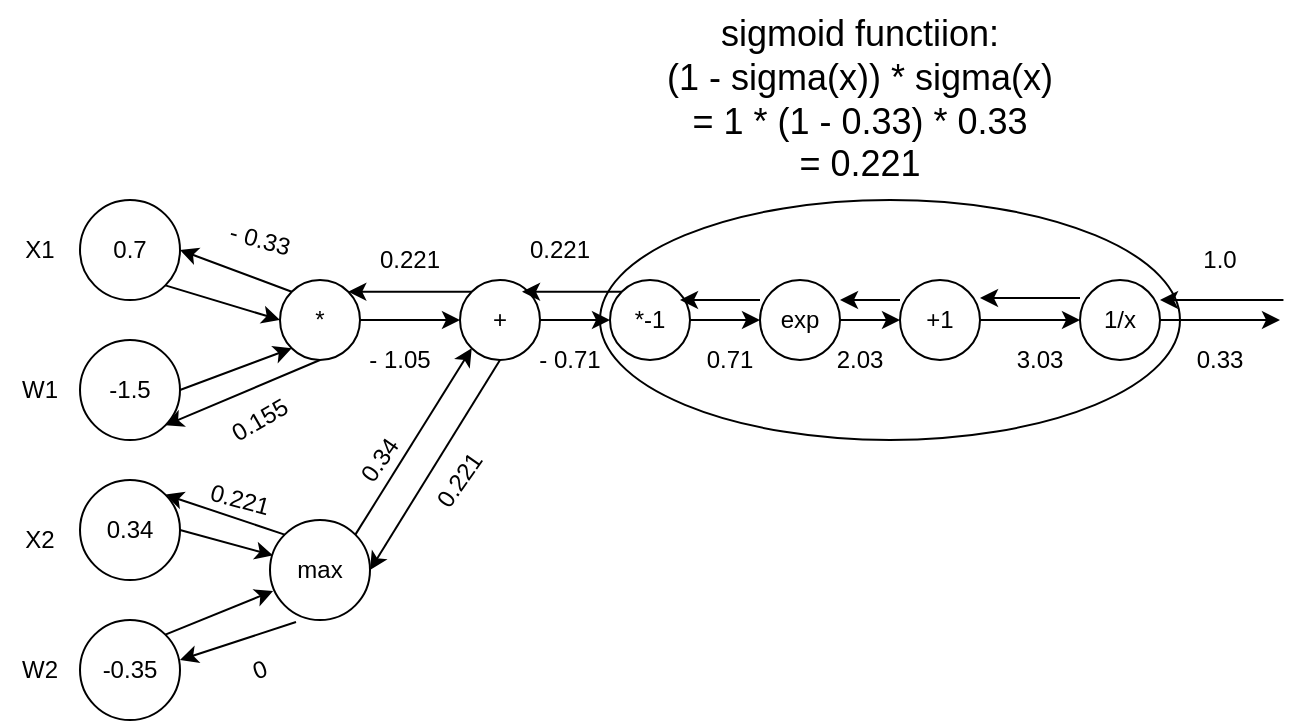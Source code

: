 <mxfile version="15.0.6" type="device"><diagram id="lM2Fq1meLDf0nCsiq1pL" name="Page-1"><mxGraphModel dx="1875" dy="866" grid="1" gridSize="10" guides="1" tooltips="1" connect="1" arrows="1" fold="1" page="1" pageScale="1" pageWidth="850" pageHeight="1100" math="0" shadow="0"><root><mxCell id="0"/><mxCell id="1" parent="0"/><mxCell id="ZavKgx79PJ--uQvJizyS-62" value="" style="ellipse;whiteSpace=wrap;html=1;" vertex="1" parent="1"><mxGeometry x="380" y="140" width="290" height="120" as="geometry"/></mxCell><mxCell id="ZavKgx79PJ--uQvJizyS-1" value="-1.5" style="ellipse;whiteSpace=wrap;html=1;aspect=fixed;" vertex="1" parent="1"><mxGeometry x="120" y="210" width="50" height="50" as="geometry"/></mxCell><mxCell id="ZavKgx79PJ--uQvJizyS-2" value="0.7" style="ellipse;whiteSpace=wrap;html=1;aspect=fixed;" vertex="1" parent="1"><mxGeometry x="120" y="140" width="50" height="50" as="geometry"/></mxCell><mxCell id="ZavKgx79PJ--uQvJizyS-3" value="0.34" style="ellipse;whiteSpace=wrap;html=1;aspect=fixed;" vertex="1" parent="1"><mxGeometry x="120" y="280" width="50" height="50" as="geometry"/></mxCell><mxCell id="ZavKgx79PJ--uQvJizyS-4" value="-0.35" style="ellipse;whiteSpace=wrap;html=1;aspect=fixed;" vertex="1" parent="1"><mxGeometry x="120" y="350" width="50" height="50" as="geometry"/></mxCell><mxCell id="ZavKgx79PJ--uQvJizyS-12" value="" style="edgeStyle=orthogonalEdgeStyle;rounded=0;orthogonalLoop=1;jettySize=auto;html=1;" edge="1" parent="1" source="ZavKgx79PJ--uQvJizyS-7" target="ZavKgx79PJ--uQvJizyS-11"><mxGeometry relative="1" as="geometry"/></mxCell><mxCell id="ZavKgx79PJ--uQvJizyS-7" value="*" style="ellipse;whiteSpace=wrap;html=1;aspect=fixed;" vertex="1" parent="1"><mxGeometry x="220" y="180" width="40" height="40" as="geometry"/></mxCell><mxCell id="ZavKgx79PJ--uQvJizyS-9" value="" style="endArrow=classic;html=1;exitX=1;exitY=0.5;exitDx=0;exitDy=0;entryX=0;entryY=1;entryDx=0;entryDy=0;" edge="1" parent="1" source="ZavKgx79PJ--uQvJizyS-1" target="ZavKgx79PJ--uQvJizyS-7"><mxGeometry width="50" height="50" relative="1" as="geometry"><mxPoint x="400" y="470" as="sourcePoint"/><mxPoint x="450" y="420" as="targetPoint"/></mxGeometry></mxCell><mxCell id="ZavKgx79PJ--uQvJizyS-10" value="" style="endArrow=classic;html=1;exitX=1;exitY=1;exitDx=0;exitDy=0;entryX=0;entryY=0.5;entryDx=0;entryDy=0;" edge="1" parent="1" source="ZavKgx79PJ--uQvJizyS-2" target="ZavKgx79PJ--uQvJizyS-7"><mxGeometry width="50" height="50" relative="1" as="geometry"><mxPoint x="210" y="260" as="sourcePoint"/><mxPoint x="320" y="230" as="targetPoint"/></mxGeometry></mxCell><mxCell id="ZavKgx79PJ--uQvJizyS-14" value="" style="edgeStyle=orthogonalEdgeStyle;rounded=0;orthogonalLoop=1;jettySize=auto;html=1;" edge="1" parent="1" source="ZavKgx79PJ--uQvJizyS-11" target="ZavKgx79PJ--uQvJizyS-13"><mxGeometry relative="1" as="geometry"/></mxCell><mxCell id="ZavKgx79PJ--uQvJizyS-11" value="+" style="ellipse;whiteSpace=wrap;html=1;aspect=fixed;" vertex="1" parent="1"><mxGeometry x="310" y="180" width="40" height="40" as="geometry"/></mxCell><mxCell id="ZavKgx79PJ--uQvJizyS-16" value="" style="edgeStyle=orthogonalEdgeStyle;rounded=0;orthogonalLoop=1;jettySize=auto;html=1;" edge="1" parent="1" source="ZavKgx79PJ--uQvJizyS-13" target="ZavKgx79PJ--uQvJizyS-15"><mxGeometry relative="1" as="geometry"/></mxCell><mxCell id="ZavKgx79PJ--uQvJizyS-13" value="*-1" style="ellipse;whiteSpace=wrap;html=1;aspect=fixed;" vertex="1" parent="1"><mxGeometry x="385" y="180" width="40" height="40" as="geometry"/></mxCell><mxCell id="ZavKgx79PJ--uQvJizyS-18" value="" style="edgeStyle=orthogonalEdgeStyle;rounded=0;orthogonalLoop=1;jettySize=auto;html=1;" edge="1" parent="1" source="ZavKgx79PJ--uQvJizyS-15" target="ZavKgx79PJ--uQvJizyS-17"><mxGeometry relative="1" as="geometry"/></mxCell><mxCell id="ZavKgx79PJ--uQvJizyS-15" value="exp" style="ellipse;whiteSpace=wrap;html=1;aspect=fixed;" vertex="1" parent="1"><mxGeometry x="460" y="180" width="40" height="40" as="geometry"/></mxCell><mxCell id="ZavKgx79PJ--uQvJizyS-20" value="" style="edgeStyle=orthogonalEdgeStyle;rounded=0;orthogonalLoop=1;jettySize=auto;html=1;" edge="1" parent="1" source="ZavKgx79PJ--uQvJizyS-17" target="ZavKgx79PJ--uQvJizyS-19"><mxGeometry relative="1" as="geometry"/></mxCell><mxCell id="ZavKgx79PJ--uQvJizyS-17" value="+1" style="ellipse;whiteSpace=wrap;html=1;aspect=fixed;" vertex="1" parent="1"><mxGeometry x="530" y="180" width="40" height="40" as="geometry"/></mxCell><mxCell id="ZavKgx79PJ--uQvJizyS-19" value="1/x" style="ellipse;whiteSpace=wrap;html=1;aspect=fixed;" vertex="1" parent="1"><mxGeometry x="620" y="180" width="40" height="40" as="geometry"/></mxCell><mxCell id="ZavKgx79PJ--uQvJizyS-21" value="" style="endArrow=classic;html=1;exitX=1;exitY=0.5;exitDx=0;exitDy=0;" edge="1" parent="1" source="ZavKgx79PJ--uQvJizyS-19"><mxGeometry width="50" height="50" relative="1" as="geometry"><mxPoint x="400" y="470" as="sourcePoint"/><mxPoint x="720" y="200" as="targetPoint"/></mxGeometry></mxCell><mxCell id="ZavKgx79PJ--uQvJizyS-25" value="" style="endArrow=classic;html=1;entryX=1;entryY=0.5;entryDx=0;entryDy=0;exitX=0;exitY=0;exitDx=0;exitDy=0;" edge="1" parent="1" source="ZavKgx79PJ--uQvJizyS-7" target="ZavKgx79PJ--uQvJizyS-2"><mxGeometry width="50" height="50" relative="1" as="geometry"><mxPoint x="260" y="140" as="sourcePoint"/><mxPoint x="172.678" y="192.678" as="targetPoint"/><Array as="points"/></mxGeometry></mxCell><mxCell id="ZavKgx79PJ--uQvJizyS-26" value="" style="endArrow=classic;html=1;exitX=0.5;exitY=1;exitDx=0;exitDy=0;entryX=1;entryY=1;entryDx=0;entryDy=0;" edge="1" parent="1" source="ZavKgx79PJ--uQvJizyS-7" target="ZavKgx79PJ--uQvJizyS-1"><mxGeometry width="50" height="50" relative="1" as="geometry"><mxPoint x="200" y="270.86" as="sourcePoint"/><mxPoint x="255.858" y="250.002" as="targetPoint"/></mxGeometry></mxCell><mxCell id="ZavKgx79PJ--uQvJizyS-27" value="" style="endArrow=classic;html=1;entryX=1;entryY=0;entryDx=0;entryDy=0;exitX=0;exitY=0;exitDx=0;exitDy=0;" edge="1" parent="1" source="ZavKgx79PJ--uQvJizyS-11" target="ZavKgx79PJ--uQvJizyS-7"><mxGeometry width="50" height="50" relative="1" as="geometry"><mxPoint x="310" y="170" as="sourcePoint"/><mxPoint x="245.858" y="234.142" as="targetPoint"/></mxGeometry></mxCell><mxCell id="ZavKgx79PJ--uQvJizyS-28" value="" style="endArrow=classic;html=1;exitX=0;exitY=0;exitDx=0;exitDy=0;entryX=0.775;entryY=0.146;entryDx=0;entryDy=0;entryPerimeter=0;" edge="1" parent="1" source="ZavKgx79PJ--uQvJizyS-13" target="ZavKgx79PJ--uQvJizyS-11"><mxGeometry width="50" height="50" relative="1" as="geometry"><mxPoint x="380" y="190" as="sourcePoint"/><mxPoint x="350" y="190" as="targetPoint"/></mxGeometry></mxCell><mxCell id="ZavKgx79PJ--uQvJizyS-29" value="" style="endArrow=classic;html=1;entryX=1;entryY=0;entryDx=0;entryDy=0;" edge="1" parent="1"><mxGeometry width="50" height="50" relative="1" as="geometry"><mxPoint x="460" y="190" as="sourcePoint"/><mxPoint x="420.002" y="189.998" as="targetPoint"/></mxGeometry></mxCell><mxCell id="ZavKgx79PJ--uQvJizyS-30" value="" style="endArrow=classic;html=1;entryX=1;entryY=0;entryDx=0;entryDy=0;" edge="1" parent="1"><mxGeometry width="50" height="50" relative="1" as="geometry"><mxPoint x="530" y="190" as="sourcePoint"/><mxPoint x="500.002" y="189.998" as="targetPoint"/></mxGeometry></mxCell><mxCell id="ZavKgx79PJ--uQvJizyS-31" value="" style="endArrow=classic;html=1;entryX=1;entryY=0;entryDx=0;entryDy=0;" edge="1" parent="1"><mxGeometry width="50" height="50" relative="1" as="geometry"><mxPoint x="620" y="189" as="sourcePoint"/><mxPoint x="570.002" y="188.998" as="targetPoint"/></mxGeometry></mxCell><mxCell id="ZavKgx79PJ--uQvJizyS-32" value="" style="endArrow=classic;html=1;entryX=1;entryY=0;entryDx=0;entryDy=0;exitX=0;exitY=0;exitDx=0;exitDy=0;" edge="1" parent="1"><mxGeometry width="50" height="50" relative="1" as="geometry"><mxPoint x="721.718" y="189.998" as="sourcePoint"/><mxPoint x="660.002" y="189.998" as="targetPoint"/></mxGeometry></mxCell><mxCell id="ZavKgx79PJ--uQvJizyS-33" value="0.33" style="text;html=1;strokeColor=none;fillColor=none;align=center;verticalAlign=middle;whiteSpace=wrap;rounded=0;" vertex="1" parent="1"><mxGeometry x="670" y="210" width="40" height="20" as="geometry"/></mxCell><mxCell id="ZavKgx79PJ--uQvJizyS-34" value="1.0" style="text;html=1;strokeColor=none;fillColor=none;align=center;verticalAlign=middle;whiteSpace=wrap;rounded=0;" vertex="1" parent="1"><mxGeometry x="670" y="160" width="40" height="20" as="geometry"/></mxCell><mxCell id="ZavKgx79PJ--uQvJizyS-36" value="3.03" style="text;html=1;strokeColor=none;fillColor=none;align=center;verticalAlign=middle;whiteSpace=wrap;rounded=0;" vertex="1" parent="1"><mxGeometry x="580" y="210" width="40" height="20" as="geometry"/></mxCell><mxCell id="ZavKgx79PJ--uQvJizyS-38" value="2.03" style="text;html=1;strokeColor=none;fillColor=none;align=center;verticalAlign=middle;whiteSpace=wrap;rounded=0;" vertex="1" parent="1"><mxGeometry x="490" y="210" width="40" height="20" as="geometry"/></mxCell><mxCell id="ZavKgx79PJ--uQvJizyS-39" value="0.71" style="text;html=1;strokeColor=none;fillColor=none;align=center;verticalAlign=middle;whiteSpace=wrap;rounded=0;" vertex="1" parent="1"><mxGeometry x="425" y="210" width="40" height="20" as="geometry"/></mxCell><mxCell id="ZavKgx79PJ--uQvJizyS-40" value="- 0.71" style="text;html=1;strokeColor=none;fillColor=none;align=center;verticalAlign=middle;whiteSpace=wrap;rounded=0;" vertex="1" parent="1"><mxGeometry x="345" y="210" width="40" height="20" as="geometry"/></mxCell><mxCell id="ZavKgx79PJ--uQvJizyS-41" value="- 1.05" style="text;html=1;strokeColor=none;fillColor=none;align=center;verticalAlign=middle;whiteSpace=wrap;rounded=0;" vertex="1" parent="1"><mxGeometry x="260" y="210" width="40" height="20" as="geometry"/></mxCell><mxCell id="ZavKgx79PJ--uQvJizyS-42" value="- 0.33" style="text;html=1;strokeColor=none;fillColor=none;align=center;verticalAlign=middle;whiteSpace=wrap;rounded=0;rotation=15;" vertex="1" parent="1"><mxGeometry x="190" y="150" width="40" height="20" as="geometry"/></mxCell><mxCell id="ZavKgx79PJ--uQvJizyS-44" value="0.221" style="text;html=1;strokeColor=none;fillColor=none;align=center;verticalAlign=middle;whiteSpace=wrap;rounded=0;" vertex="1" parent="1"><mxGeometry x="265" y="160" width="40" height="20" as="geometry"/></mxCell><mxCell id="ZavKgx79PJ--uQvJizyS-45" value="0" style="text;html=1;strokeColor=none;fillColor=none;align=center;verticalAlign=middle;whiteSpace=wrap;rounded=0;rotation=-20;" vertex="1" parent="1"><mxGeometry x="190" y="365" width="40" height="20" as="geometry"/></mxCell><mxCell id="ZavKgx79PJ--uQvJizyS-46" value="" style="endArrow=classic;html=1;exitX=1;exitY=0.5;exitDx=0;exitDy=0;entryX=0.031;entryY=0.354;entryDx=0;entryDy=0;entryPerimeter=0;" edge="1" parent="1" source="ZavKgx79PJ--uQvJizyS-3" target="ZavKgx79PJ--uQvJizyS-49"><mxGeometry width="50" height="50" relative="1" as="geometry"><mxPoint x="169.998" y="289.998" as="sourcePoint"/><mxPoint x="227.32" y="307.32" as="targetPoint"/></mxGeometry></mxCell><mxCell id="ZavKgx79PJ--uQvJizyS-48" value="" style="endArrow=classic;html=1;entryX=1;entryY=0.5;entryDx=0;entryDy=0;exitX=0;exitY=0;exitDx=0;exitDy=0;" edge="1" parent="1" target="ZavKgx79PJ--uQvJizyS-49"><mxGeometry width="50" height="50" relative="1" as="geometry"><mxPoint x="225.858" y="320.858" as="sourcePoint"/><mxPoint x="170" y="300" as="targetPoint"/><Array as="points"/></mxGeometry></mxCell><mxCell id="ZavKgx79PJ--uQvJizyS-49" value="max" style="ellipse;whiteSpace=wrap;html=1;aspect=fixed;" vertex="1" parent="1"><mxGeometry x="215" y="300" width="50" height="50" as="geometry"/></mxCell><mxCell id="ZavKgx79PJ--uQvJizyS-50" value="" style="endArrow=classic;html=1;exitX=0;exitY=0;exitDx=0;exitDy=0;entryX=1;entryY=0;entryDx=0;entryDy=0;" edge="1" parent="1" source="ZavKgx79PJ--uQvJizyS-49" target="ZavKgx79PJ--uQvJizyS-3"><mxGeometry width="50" height="50" relative="1" as="geometry"><mxPoint x="219.998" y="329.998" as="sourcePoint"/><mxPoint x="170" y="317" as="targetPoint"/><Array as="points"/></mxGeometry></mxCell><mxCell id="ZavKgx79PJ--uQvJizyS-51" value="" style="endArrow=classic;html=1;exitX=1;exitY=0;exitDx=0;exitDy=0;entryX=0.031;entryY=0.709;entryDx=0;entryDy=0;entryPerimeter=0;" edge="1" parent="1" source="ZavKgx79PJ--uQvJizyS-4" target="ZavKgx79PJ--uQvJizyS-49"><mxGeometry width="50" height="50" relative="1" as="geometry"><mxPoint x="180" y="245" as="sourcePoint"/><mxPoint x="227" y="330" as="targetPoint"/></mxGeometry></mxCell><mxCell id="ZavKgx79PJ--uQvJizyS-52" value="" style="endArrow=classic;html=1;entryX=1;entryY=0.4;entryDx=0;entryDy=0;entryPerimeter=0;" edge="1" parent="1" target="ZavKgx79PJ--uQvJizyS-4"><mxGeometry width="50" height="50" relative="1" as="geometry"><mxPoint x="228" y="351" as="sourcePoint"/><mxPoint x="229.998" y="350.002" as="targetPoint"/></mxGeometry></mxCell><mxCell id="ZavKgx79PJ--uQvJizyS-53" value="" style="endArrow=classic;html=1;exitX=1;exitY=0;exitDx=0;exitDy=0;entryX=0;entryY=1;entryDx=0;entryDy=0;" edge="1" parent="1" source="ZavKgx79PJ--uQvJizyS-49" target="ZavKgx79PJ--uQvJizyS-11"><mxGeometry width="50" height="50" relative="1" as="geometry"><mxPoint x="177.65" y="306.55" as="sourcePoint"/><mxPoint x="237.32" y="317.32" as="targetPoint"/></mxGeometry></mxCell><mxCell id="ZavKgx79PJ--uQvJizyS-54" value="" style="endArrow=classic;html=1;exitX=0.5;exitY=1;exitDx=0;exitDy=0;entryX=1;entryY=0.5;entryDx=0;entryDy=0;" edge="1" parent="1" source="ZavKgx79PJ--uQvJizyS-11" target="ZavKgx79PJ--uQvJizyS-49"><mxGeometry width="50" height="50" relative="1" as="geometry"><mxPoint x="237.65" y="361" as="sourcePoint"/><mxPoint x="260" y="320" as="targetPoint"/></mxGeometry></mxCell><mxCell id="ZavKgx79PJ--uQvJizyS-57" value="0.221" style="text;html=1;strokeColor=none;fillColor=none;align=center;verticalAlign=middle;whiteSpace=wrap;rounded=0;rotation=15;" vertex="1" parent="1"><mxGeometry x="180" y="280" width="40" height="20" as="geometry"/></mxCell><mxCell id="ZavKgx79PJ--uQvJizyS-58" value="0.221" style="text;html=1;strokeColor=none;fillColor=none;align=center;verticalAlign=middle;whiteSpace=wrap;rounded=0;rotation=-55;" vertex="1" parent="1"><mxGeometry x="290" y="270" width="40" height="20" as="geometry"/></mxCell><mxCell id="ZavKgx79PJ--uQvJizyS-59" value="0.34" style="text;html=1;strokeColor=none;fillColor=none;align=center;verticalAlign=middle;whiteSpace=wrap;rounded=0;rotation=-55;" vertex="1" parent="1"><mxGeometry x="250" y="260" width="40" height="20" as="geometry"/></mxCell><mxCell id="ZavKgx79PJ--uQvJizyS-63" value="&lt;font style=&quot;font-size: 18px&quot;&gt;sigmoid functiion:&lt;br&gt;(1 - sigma(x)) * sigma(x)&lt;br&gt;= 1 * (1 - 0.33) * 0.33&lt;br&gt;= 0.221&lt;/font&gt;" style="text;html=1;strokeColor=none;fillColor=none;align=center;verticalAlign=middle;whiteSpace=wrap;rounded=0;" vertex="1" parent="1"><mxGeometry x="390" y="40" width="240" height="100" as="geometry"/></mxCell><mxCell id="ZavKgx79PJ--uQvJizyS-66" value="0.155" style="text;html=1;strokeColor=none;fillColor=none;align=center;verticalAlign=middle;whiteSpace=wrap;rounded=0;rotation=-30;" vertex="1" parent="1"><mxGeometry x="190" y="240" width="40" height="20" as="geometry"/></mxCell><mxCell id="ZavKgx79PJ--uQvJizyS-71" value="0.221" style="text;html=1;strokeColor=none;fillColor=none;align=center;verticalAlign=middle;whiteSpace=wrap;rounded=0;" vertex="1" parent="1"><mxGeometry x="340" y="155" width="40" height="20" as="geometry"/></mxCell><mxCell id="ZavKgx79PJ--uQvJizyS-72" value="X1" style="text;html=1;strokeColor=none;fillColor=none;align=center;verticalAlign=middle;whiteSpace=wrap;rounded=0;" vertex="1" parent="1"><mxGeometry x="80" y="155" width="40" height="20" as="geometry"/></mxCell><mxCell id="ZavKgx79PJ--uQvJizyS-73" value="W1" style="text;html=1;strokeColor=none;fillColor=none;align=center;verticalAlign=middle;whiteSpace=wrap;rounded=0;" vertex="1" parent="1"><mxGeometry x="80" y="225" width="40" height="20" as="geometry"/></mxCell><mxCell id="ZavKgx79PJ--uQvJizyS-74" value="X2" style="text;html=1;strokeColor=none;fillColor=none;align=center;verticalAlign=middle;whiteSpace=wrap;rounded=0;" vertex="1" parent="1"><mxGeometry x="80" y="300" width="40" height="20" as="geometry"/></mxCell><mxCell id="ZavKgx79PJ--uQvJizyS-75" value="W2" style="text;html=1;strokeColor=none;fillColor=none;align=center;verticalAlign=middle;whiteSpace=wrap;rounded=0;" vertex="1" parent="1"><mxGeometry x="80" y="365" width="40" height="20" as="geometry"/></mxCell></root></mxGraphModel></diagram></mxfile>